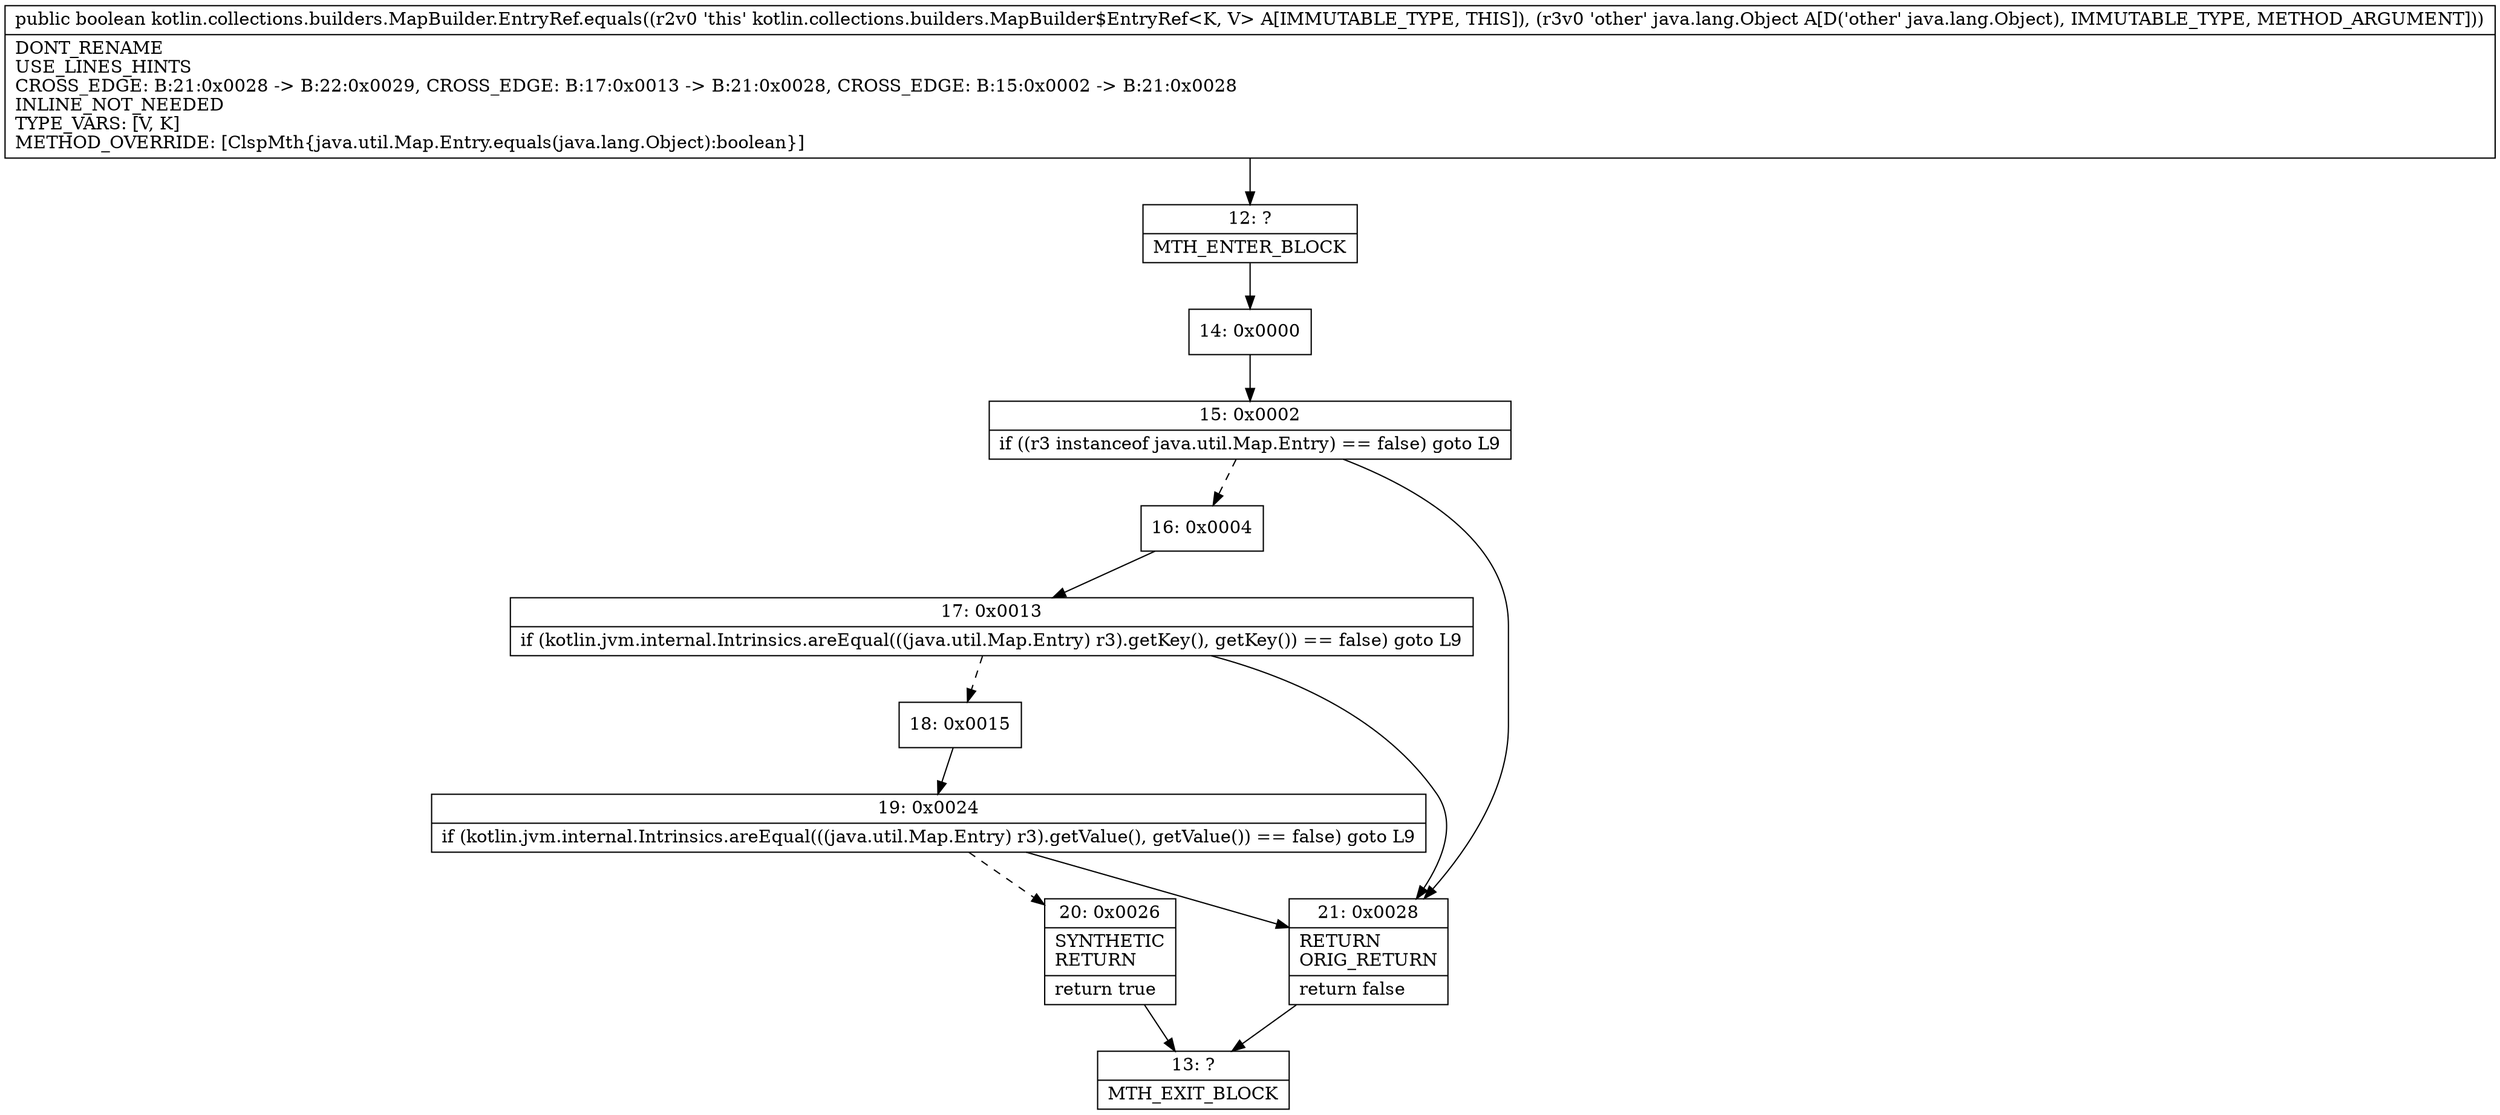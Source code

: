 digraph "CFG forkotlin.collections.builders.MapBuilder.EntryRef.equals(Ljava\/lang\/Object;)Z" {
Node_12 [shape=record,label="{12\:\ ?|MTH_ENTER_BLOCK\l}"];
Node_14 [shape=record,label="{14\:\ 0x0000}"];
Node_15 [shape=record,label="{15\:\ 0x0002|if ((r3 instanceof java.util.Map.Entry) == false) goto L9\l}"];
Node_16 [shape=record,label="{16\:\ 0x0004}"];
Node_17 [shape=record,label="{17\:\ 0x0013|if (kotlin.jvm.internal.Intrinsics.areEqual(((java.util.Map.Entry) r3).getKey(), getKey()) == false) goto L9\l}"];
Node_18 [shape=record,label="{18\:\ 0x0015}"];
Node_19 [shape=record,label="{19\:\ 0x0024|if (kotlin.jvm.internal.Intrinsics.areEqual(((java.util.Map.Entry) r3).getValue(), getValue()) == false) goto L9\l}"];
Node_20 [shape=record,label="{20\:\ 0x0026|SYNTHETIC\lRETURN\l|return true\l}"];
Node_13 [shape=record,label="{13\:\ ?|MTH_EXIT_BLOCK\l}"];
Node_21 [shape=record,label="{21\:\ 0x0028|RETURN\lORIG_RETURN\l|return false\l}"];
MethodNode[shape=record,label="{public boolean kotlin.collections.builders.MapBuilder.EntryRef.equals((r2v0 'this' kotlin.collections.builders.MapBuilder$EntryRef\<K, V\> A[IMMUTABLE_TYPE, THIS]), (r3v0 'other' java.lang.Object A[D('other' java.lang.Object), IMMUTABLE_TYPE, METHOD_ARGUMENT]))  | DONT_RENAME\lUSE_LINES_HINTS\lCROSS_EDGE: B:21:0x0028 \-\> B:22:0x0029, CROSS_EDGE: B:17:0x0013 \-\> B:21:0x0028, CROSS_EDGE: B:15:0x0002 \-\> B:21:0x0028\lINLINE_NOT_NEEDED\lTYPE_VARS: [V, K]\lMETHOD_OVERRIDE: [ClspMth\{java.util.Map.Entry.equals(java.lang.Object):boolean\}]\l}"];
MethodNode -> Node_12;Node_12 -> Node_14;
Node_14 -> Node_15;
Node_15 -> Node_16[style=dashed];
Node_15 -> Node_21;
Node_16 -> Node_17;
Node_17 -> Node_18[style=dashed];
Node_17 -> Node_21;
Node_18 -> Node_19;
Node_19 -> Node_20[style=dashed];
Node_19 -> Node_21;
Node_20 -> Node_13;
Node_21 -> Node_13;
}

